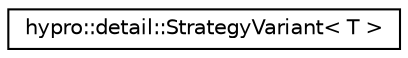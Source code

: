 digraph "Graphical Class Hierarchy"
{
  edge [fontname="Helvetica",fontsize="10",labelfontname="Helvetica",labelfontsize="10"];
  node [fontname="Helvetica",fontsize="10",shape=record];
  rankdir="LR";
  Node1 [label="hypro::detail::StrategyVariant\< T \>",height=0.2,width=0.4,color="black", fillcolor="white", style="filled",URL="$structhypro_1_1detail_1_1StrategyVariant.html"];
}

